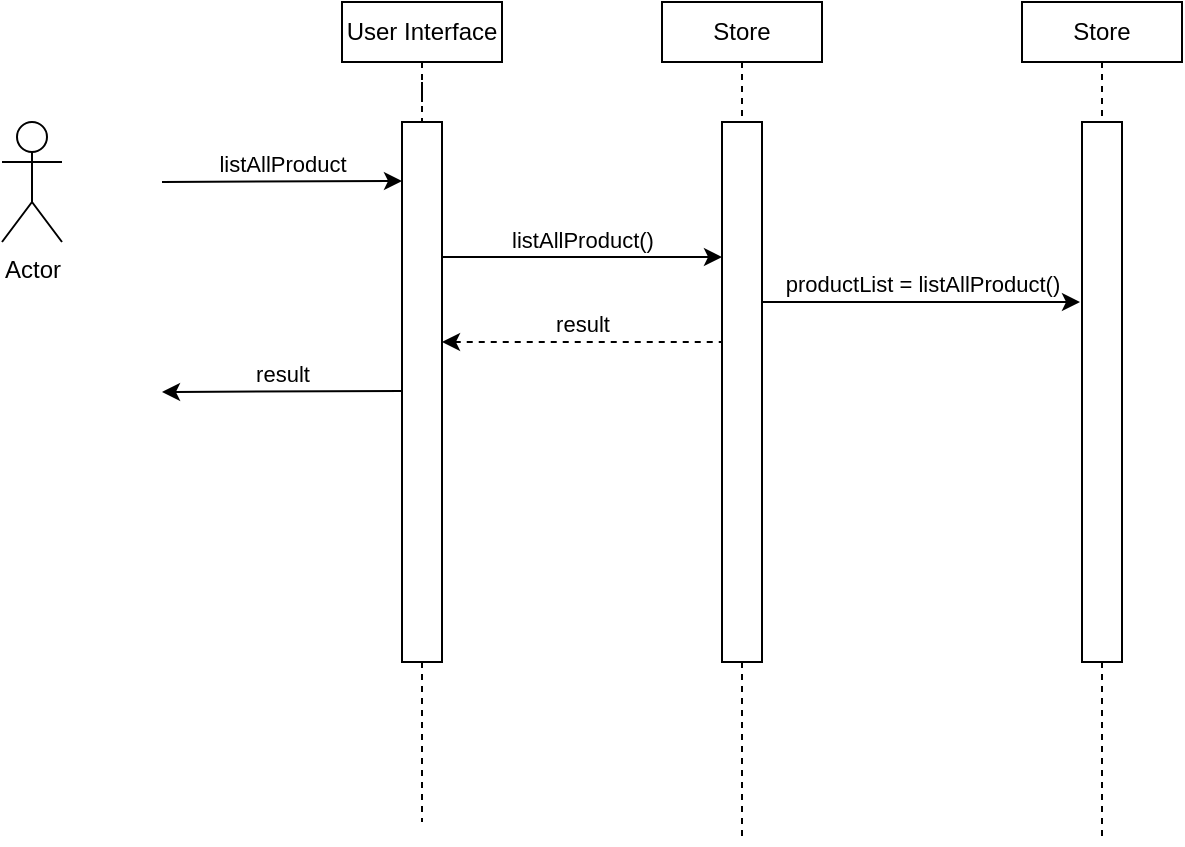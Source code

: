<mxfile version="14.5.3" type="github">
  <diagram id="d29HOsNNRMLOvXJ0hiMW" name="Page-1">
    <mxGraphModel dx="1422" dy="794" grid="1" gridSize="10" guides="1" tooltips="1" connect="1" arrows="1" fold="1" page="1" pageScale="1" pageWidth="850" pageHeight="1100" math="0" shadow="0">
      <root>
        <mxCell id="0" />
        <mxCell id="1" parent="0" />
        <mxCell id="WFl_14sr6cJnBJ0Phv-3-1" value="Actor" style="shape=umlActor;verticalLabelPosition=bottom;verticalAlign=top;html=1;outlineConnect=0;" vertex="1" parent="1">
          <mxGeometry x="40" y="80" width="30" height="60" as="geometry" />
        </mxCell>
        <mxCell id="WFl_14sr6cJnBJ0Phv-3-11" style="edgeStyle=orthogonalEdgeStyle;rounded=0;orthogonalLoop=1;jettySize=auto;html=1;exitX=0.5;exitY=1;exitDx=0;exitDy=0;dashed=1;endArrow=none;endFill=0;" edge="1" parent="1" source="WFl_14sr6cJnBJ0Phv-3-2" target="WFl_14sr6cJnBJ0Phv-3-3">
          <mxGeometry relative="1" as="geometry" />
        </mxCell>
        <mxCell id="WFl_14sr6cJnBJ0Phv-3-2" value="User Interface" style="rounded=0;whiteSpace=wrap;html=1;" vertex="1" parent="1">
          <mxGeometry x="210" y="20" width="80" height="30" as="geometry" />
        </mxCell>
        <mxCell id="WFl_14sr6cJnBJ0Phv-3-12" style="edgeStyle=orthogonalEdgeStyle;rounded=0;orthogonalLoop=1;jettySize=auto;html=1;exitX=0.5;exitY=1;exitDx=0;exitDy=0;dashed=1;endArrow=none;endFill=0;" edge="1" parent="1" source="WFl_14sr6cJnBJ0Phv-3-3">
          <mxGeometry relative="1" as="geometry">
            <mxPoint x="250" y="430" as="targetPoint" />
          </mxGeometry>
        </mxCell>
        <mxCell id="WFl_14sr6cJnBJ0Phv-3-3" value="" style="rounded=0;whiteSpace=wrap;html=1;" vertex="1" parent="1">
          <mxGeometry x="240" y="80" width="20" height="270" as="geometry" />
        </mxCell>
        <mxCell id="WFl_14sr6cJnBJ0Phv-3-10" style="edgeStyle=orthogonalEdgeStyle;rounded=0;orthogonalLoop=1;jettySize=auto;html=1;exitX=0.5;exitY=1;exitDx=0;exitDy=0;entryX=0.5;entryY=0;entryDx=0;entryDy=0;dashed=1;endArrow=none;endFill=0;" edge="1" parent="1" source="WFl_14sr6cJnBJ0Phv-3-5" target="WFl_14sr6cJnBJ0Phv-3-7">
          <mxGeometry relative="1" as="geometry" />
        </mxCell>
        <mxCell id="WFl_14sr6cJnBJ0Phv-3-5" value="Store" style="rounded=0;whiteSpace=wrap;html=1;" vertex="1" parent="1">
          <mxGeometry x="370" y="20" width="80" height="30" as="geometry" />
        </mxCell>
        <mxCell id="WFl_14sr6cJnBJ0Phv-3-13" style="edgeStyle=orthogonalEdgeStyle;rounded=0;orthogonalLoop=1;jettySize=auto;html=1;exitX=0.5;exitY=1;exitDx=0;exitDy=0;dashed=1;endArrow=none;endFill=0;" edge="1" parent="1" source="WFl_14sr6cJnBJ0Phv-3-7">
          <mxGeometry relative="1" as="geometry">
            <mxPoint x="410" y="440" as="targetPoint" />
          </mxGeometry>
        </mxCell>
        <mxCell id="WFl_14sr6cJnBJ0Phv-3-7" value="" style="rounded=0;whiteSpace=wrap;html=1;" vertex="1" parent="1">
          <mxGeometry x="400" y="80" width="20" height="270" as="geometry" />
        </mxCell>
        <mxCell id="WFl_14sr6cJnBJ0Phv-3-14" value="listAllProduct" style="endArrow=classic;html=1;verticalAlign=bottom;" edge="1" parent="1">
          <mxGeometry relative="1" as="geometry">
            <mxPoint x="120" y="110" as="sourcePoint" />
            <mxPoint x="240" y="109.5" as="targetPoint" />
          </mxGeometry>
        </mxCell>
        <mxCell id="WFl_14sr6cJnBJ0Phv-3-16" value="listAllProduct()" style="endArrow=classic;html=1;verticalAlign=bottom;entryX=0;entryY=0.25;entryDx=0;entryDy=0;exitX=1;exitY=0.25;exitDx=0;exitDy=0;" edge="1" parent="1" source="WFl_14sr6cJnBJ0Phv-3-3" target="WFl_14sr6cJnBJ0Phv-3-7">
          <mxGeometry relative="1" as="geometry">
            <mxPoint x="260" y="150.5" as="sourcePoint" />
            <mxPoint x="380" y="150" as="targetPoint" />
          </mxGeometry>
        </mxCell>
        <mxCell id="WFl_14sr6cJnBJ0Phv-3-20" style="edgeStyle=orthogonalEdgeStyle;rounded=0;orthogonalLoop=1;jettySize=auto;html=1;exitX=0.5;exitY=1;exitDx=0;exitDy=0;entryX=0.5;entryY=0;entryDx=0;entryDy=0;endArrow=none;endFill=0;dashed=1;" edge="1" parent="1" source="WFl_14sr6cJnBJ0Phv-3-18" target="WFl_14sr6cJnBJ0Phv-3-19">
          <mxGeometry relative="1" as="geometry" />
        </mxCell>
        <mxCell id="WFl_14sr6cJnBJ0Phv-3-18" value="Store" style="rounded=0;whiteSpace=wrap;html=1;" vertex="1" parent="1">
          <mxGeometry x="550" y="20" width="80" height="30" as="geometry" />
        </mxCell>
        <mxCell id="WFl_14sr6cJnBJ0Phv-3-22" style="edgeStyle=orthogonalEdgeStyle;rounded=0;orthogonalLoop=1;jettySize=auto;html=1;exitX=0.5;exitY=1;exitDx=0;exitDy=0;dashed=1;endArrow=none;endFill=0;" edge="1" parent="1" source="WFl_14sr6cJnBJ0Phv-3-19">
          <mxGeometry relative="1" as="geometry">
            <mxPoint x="590" y="440" as="targetPoint" />
          </mxGeometry>
        </mxCell>
        <mxCell id="WFl_14sr6cJnBJ0Phv-3-19" value="" style="rounded=0;whiteSpace=wrap;html=1;" vertex="1" parent="1">
          <mxGeometry x="580" y="80" width="20" height="270" as="geometry" />
        </mxCell>
        <mxCell id="WFl_14sr6cJnBJ0Phv-3-21" value="productList = listAllProduct()" style="endArrow=classic;html=1;verticalAlign=bottom;" edge="1" parent="1">
          <mxGeometry relative="1" as="geometry">
            <mxPoint x="420" y="170" as="sourcePoint" />
            <mxPoint x="579" y="170" as="targetPoint" />
          </mxGeometry>
        </mxCell>
        <mxCell id="WFl_14sr6cJnBJ0Phv-3-23" value="result" style="endArrow=none;html=1;verticalAlign=bottom;entryX=0;entryY=0.25;entryDx=0;entryDy=0;exitX=1;exitY=0.25;exitDx=0;exitDy=0;dashed=1;endFill=0;startArrow=classic;startFill=1;" edge="1" parent="1">
          <mxGeometry relative="1" as="geometry">
            <mxPoint x="260" y="190" as="sourcePoint" />
            <mxPoint x="400" y="190.0" as="targetPoint" />
          </mxGeometry>
        </mxCell>
        <mxCell id="WFl_14sr6cJnBJ0Phv-3-24" value="result" style="endArrow=none;html=1;verticalAlign=bottom;entryX=0;entryY=0.25;entryDx=0;entryDy=0;endFill=0;startArrow=classic;startFill=1;" edge="1" parent="1">
          <mxGeometry relative="1" as="geometry">
            <mxPoint x="120" y="215" as="sourcePoint" />
            <mxPoint x="240" y="214.5" as="targetPoint" />
          </mxGeometry>
        </mxCell>
      </root>
    </mxGraphModel>
  </diagram>
</mxfile>
